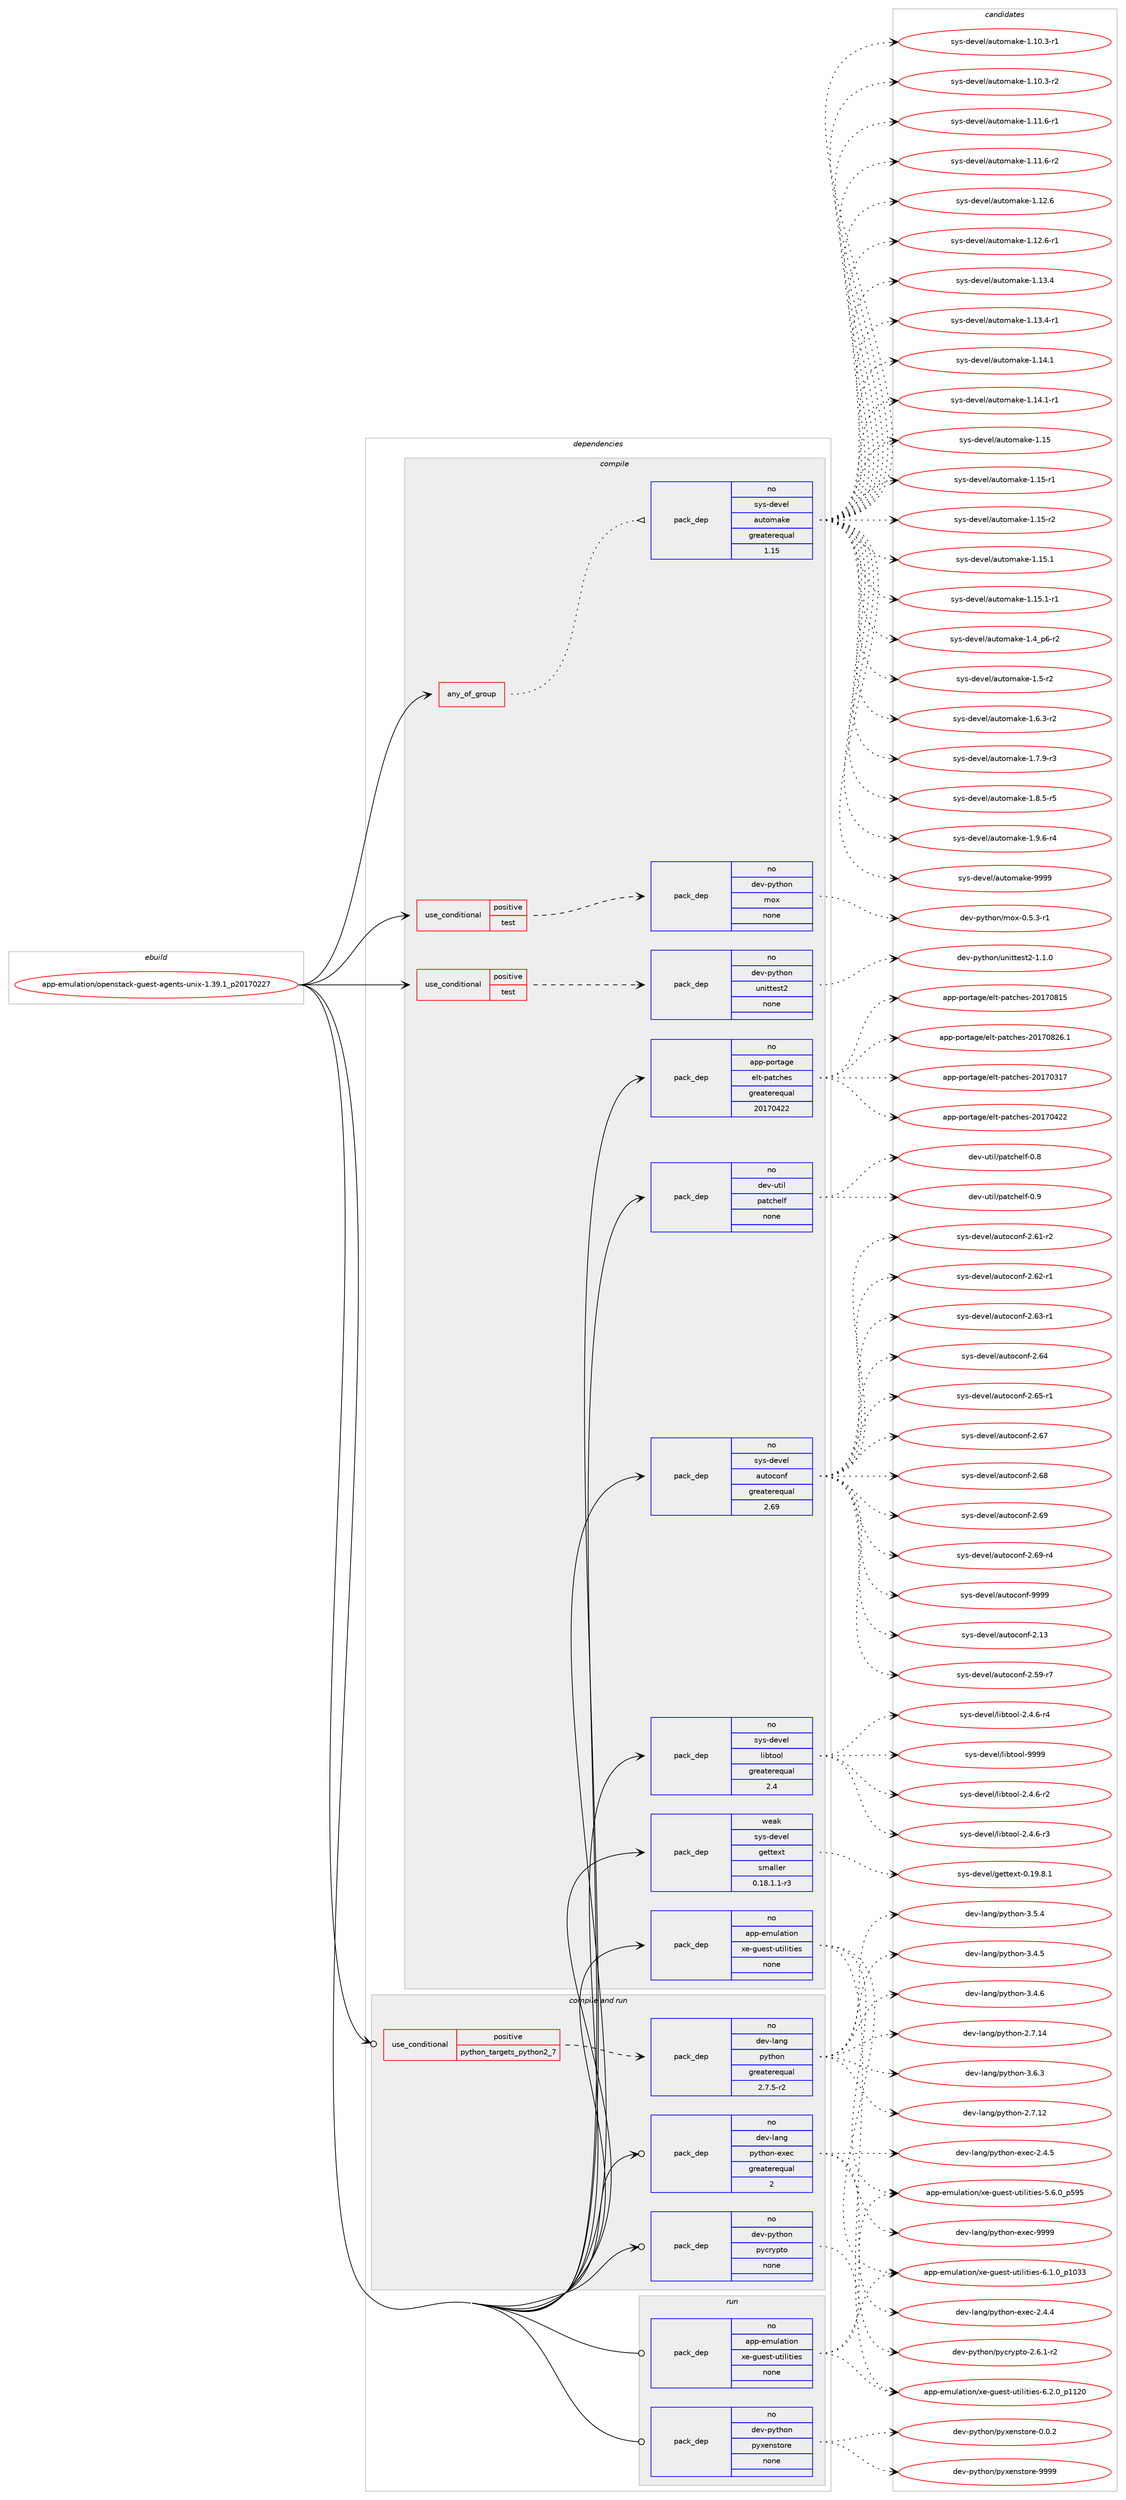 digraph prolog {

# *************
# Graph options
# *************

newrank=true;
concentrate=true;
compound=true;
graph [rankdir=LR,fontname=Helvetica,fontsize=10,ranksep=1.5];#, ranksep=2.5, nodesep=0.2];
edge  [arrowhead=vee];
node  [fontname=Helvetica,fontsize=10];

# **********
# The ebuild
# **********

subgraph cluster_leftcol {
color=gray;
rank=same;
label=<<i>ebuild</i>>;
id [label="app-emulation/openstack-guest-agents-unix-1.39.1_p20170227", color=red, width=4, href="../app-emulation/openstack-guest-agents-unix-1.39.1_p20170227.svg"];
}

# ****************
# The dependencies
# ****************

subgraph cluster_midcol {
color=gray;
label=<<i>dependencies</i>>;
subgraph cluster_compile {
fillcolor="#eeeeee";
style=filled;
label=<<i>compile</i>>;
subgraph any449 {
dependency23349 [label=<<TABLE BORDER="0" CELLBORDER="1" CELLSPACING="0" CELLPADDING="4"><TR><TD CELLPADDING="10">any_of_group</TD></TR></TABLE>>, shape=none, color=red];subgraph pack17312 {
dependency23350 [label=<<TABLE BORDER="0" CELLBORDER="1" CELLSPACING="0" CELLPADDING="4" WIDTH="220"><TR><TD ROWSPAN="6" CELLPADDING="30">pack_dep</TD></TR><TR><TD WIDTH="110">no</TD></TR><TR><TD>sys-devel</TD></TR><TR><TD>automake</TD></TR><TR><TD>greaterequal</TD></TR><TR><TD>1.15</TD></TR></TABLE>>, shape=none, color=blue];
}
dependency23349:e -> dependency23350:w [weight=20,style="dotted",arrowhead="oinv"];
}
id:e -> dependency23349:w [weight=20,style="solid",arrowhead="vee"];
subgraph cond5584 {
dependency23351 [label=<<TABLE BORDER="0" CELLBORDER="1" CELLSPACING="0" CELLPADDING="4"><TR><TD ROWSPAN="3" CELLPADDING="10">use_conditional</TD></TR><TR><TD>positive</TD></TR><TR><TD>test</TD></TR></TABLE>>, shape=none, color=red];
subgraph pack17313 {
dependency23352 [label=<<TABLE BORDER="0" CELLBORDER="1" CELLSPACING="0" CELLPADDING="4" WIDTH="220"><TR><TD ROWSPAN="6" CELLPADDING="30">pack_dep</TD></TR><TR><TD WIDTH="110">no</TD></TR><TR><TD>dev-python</TD></TR><TR><TD>mox</TD></TR><TR><TD>none</TD></TR><TR><TD></TD></TR></TABLE>>, shape=none, color=blue];
}
dependency23351:e -> dependency23352:w [weight=20,style="dashed",arrowhead="vee"];
}
id:e -> dependency23351:w [weight=20,style="solid",arrowhead="vee"];
subgraph cond5585 {
dependency23353 [label=<<TABLE BORDER="0" CELLBORDER="1" CELLSPACING="0" CELLPADDING="4"><TR><TD ROWSPAN="3" CELLPADDING="10">use_conditional</TD></TR><TR><TD>positive</TD></TR><TR><TD>test</TD></TR></TABLE>>, shape=none, color=red];
subgraph pack17314 {
dependency23354 [label=<<TABLE BORDER="0" CELLBORDER="1" CELLSPACING="0" CELLPADDING="4" WIDTH="220"><TR><TD ROWSPAN="6" CELLPADDING="30">pack_dep</TD></TR><TR><TD WIDTH="110">no</TD></TR><TR><TD>dev-python</TD></TR><TR><TD>unittest2</TD></TR><TR><TD>none</TD></TR><TR><TD></TD></TR></TABLE>>, shape=none, color=blue];
}
dependency23353:e -> dependency23354:w [weight=20,style="dashed",arrowhead="vee"];
}
id:e -> dependency23353:w [weight=20,style="solid",arrowhead="vee"];
subgraph pack17315 {
dependency23355 [label=<<TABLE BORDER="0" CELLBORDER="1" CELLSPACING="0" CELLPADDING="4" WIDTH="220"><TR><TD ROWSPAN="6" CELLPADDING="30">pack_dep</TD></TR><TR><TD WIDTH="110">no</TD></TR><TR><TD>app-emulation</TD></TR><TR><TD>xe-guest-utilities</TD></TR><TR><TD>none</TD></TR><TR><TD></TD></TR></TABLE>>, shape=none, color=blue];
}
id:e -> dependency23355:w [weight=20,style="solid",arrowhead="vee"];
subgraph pack17316 {
dependency23356 [label=<<TABLE BORDER="0" CELLBORDER="1" CELLSPACING="0" CELLPADDING="4" WIDTH="220"><TR><TD ROWSPAN="6" CELLPADDING="30">pack_dep</TD></TR><TR><TD WIDTH="110">no</TD></TR><TR><TD>app-portage</TD></TR><TR><TD>elt-patches</TD></TR><TR><TD>greaterequal</TD></TR><TR><TD>20170422</TD></TR></TABLE>>, shape=none, color=blue];
}
id:e -> dependency23356:w [weight=20,style="solid",arrowhead="vee"];
subgraph pack17317 {
dependency23357 [label=<<TABLE BORDER="0" CELLBORDER="1" CELLSPACING="0" CELLPADDING="4" WIDTH="220"><TR><TD ROWSPAN="6" CELLPADDING="30">pack_dep</TD></TR><TR><TD WIDTH="110">no</TD></TR><TR><TD>dev-util</TD></TR><TR><TD>patchelf</TD></TR><TR><TD>none</TD></TR><TR><TD></TD></TR></TABLE>>, shape=none, color=blue];
}
id:e -> dependency23357:w [weight=20,style="solid",arrowhead="vee"];
subgraph pack17318 {
dependency23358 [label=<<TABLE BORDER="0" CELLBORDER="1" CELLSPACING="0" CELLPADDING="4" WIDTH="220"><TR><TD ROWSPAN="6" CELLPADDING="30">pack_dep</TD></TR><TR><TD WIDTH="110">no</TD></TR><TR><TD>sys-devel</TD></TR><TR><TD>autoconf</TD></TR><TR><TD>greaterequal</TD></TR><TR><TD>2.69</TD></TR></TABLE>>, shape=none, color=blue];
}
id:e -> dependency23358:w [weight=20,style="solid",arrowhead="vee"];
subgraph pack17319 {
dependency23359 [label=<<TABLE BORDER="0" CELLBORDER="1" CELLSPACING="0" CELLPADDING="4" WIDTH="220"><TR><TD ROWSPAN="6" CELLPADDING="30">pack_dep</TD></TR><TR><TD WIDTH="110">no</TD></TR><TR><TD>sys-devel</TD></TR><TR><TD>libtool</TD></TR><TR><TD>greaterequal</TD></TR><TR><TD>2.4</TD></TR></TABLE>>, shape=none, color=blue];
}
id:e -> dependency23359:w [weight=20,style="solid",arrowhead="vee"];
subgraph pack17320 {
dependency23360 [label=<<TABLE BORDER="0" CELLBORDER="1" CELLSPACING="0" CELLPADDING="4" WIDTH="220"><TR><TD ROWSPAN="6" CELLPADDING="30">pack_dep</TD></TR><TR><TD WIDTH="110">weak</TD></TR><TR><TD>sys-devel</TD></TR><TR><TD>gettext</TD></TR><TR><TD>smaller</TD></TR><TR><TD>0.18.1.1-r3</TD></TR></TABLE>>, shape=none, color=blue];
}
id:e -> dependency23360:w [weight=20,style="solid",arrowhead="vee"];
}
subgraph cluster_compileandrun {
fillcolor="#eeeeee";
style=filled;
label=<<i>compile and run</i>>;
subgraph cond5586 {
dependency23361 [label=<<TABLE BORDER="0" CELLBORDER="1" CELLSPACING="0" CELLPADDING="4"><TR><TD ROWSPAN="3" CELLPADDING="10">use_conditional</TD></TR><TR><TD>positive</TD></TR><TR><TD>python_targets_python2_7</TD></TR></TABLE>>, shape=none, color=red];
subgraph pack17321 {
dependency23362 [label=<<TABLE BORDER="0" CELLBORDER="1" CELLSPACING="0" CELLPADDING="4" WIDTH="220"><TR><TD ROWSPAN="6" CELLPADDING="30">pack_dep</TD></TR><TR><TD WIDTH="110">no</TD></TR><TR><TD>dev-lang</TD></TR><TR><TD>python</TD></TR><TR><TD>greaterequal</TD></TR><TR><TD>2.7.5-r2</TD></TR></TABLE>>, shape=none, color=blue];
}
dependency23361:e -> dependency23362:w [weight=20,style="dashed",arrowhead="vee"];
}
id:e -> dependency23361:w [weight=20,style="solid",arrowhead="odotvee"];
subgraph pack17322 {
dependency23363 [label=<<TABLE BORDER="0" CELLBORDER="1" CELLSPACING="0" CELLPADDING="4" WIDTH="220"><TR><TD ROWSPAN="6" CELLPADDING="30">pack_dep</TD></TR><TR><TD WIDTH="110">no</TD></TR><TR><TD>dev-lang</TD></TR><TR><TD>python-exec</TD></TR><TR><TD>greaterequal</TD></TR><TR><TD>2</TD></TR></TABLE>>, shape=none, color=blue];
}
id:e -> dependency23363:w [weight=20,style="solid",arrowhead="odotvee"];
subgraph pack17323 {
dependency23364 [label=<<TABLE BORDER="0" CELLBORDER="1" CELLSPACING="0" CELLPADDING="4" WIDTH="220"><TR><TD ROWSPAN="6" CELLPADDING="30">pack_dep</TD></TR><TR><TD WIDTH="110">no</TD></TR><TR><TD>dev-python</TD></TR><TR><TD>pycrypto</TD></TR><TR><TD>none</TD></TR><TR><TD></TD></TR></TABLE>>, shape=none, color=blue];
}
id:e -> dependency23364:w [weight=20,style="solid",arrowhead="odotvee"];
}
subgraph cluster_run {
fillcolor="#eeeeee";
style=filled;
label=<<i>run</i>>;
subgraph pack17324 {
dependency23365 [label=<<TABLE BORDER="0" CELLBORDER="1" CELLSPACING="0" CELLPADDING="4" WIDTH="220"><TR><TD ROWSPAN="6" CELLPADDING="30">pack_dep</TD></TR><TR><TD WIDTH="110">no</TD></TR><TR><TD>app-emulation</TD></TR><TR><TD>xe-guest-utilities</TD></TR><TR><TD>none</TD></TR><TR><TD></TD></TR></TABLE>>, shape=none, color=blue];
}
id:e -> dependency23365:w [weight=20,style="solid",arrowhead="odot"];
subgraph pack17325 {
dependency23366 [label=<<TABLE BORDER="0" CELLBORDER="1" CELLSPACING="0" CELLPADDING="4" WIDTH="220"><TR><TD ROWSPAN="6" CELLPADDING="30">pack_dep</TD></TR><TR><TD WIDTH="110">no</TD></TR><TR><TD>dev-python</TD></TR><TR><TD>pyxenstore</TD></TR><TR><TD>none</TD></TR><TR><TD></TD></TR></TABLE>>, shape=none, color=blue];
}
id:e -> dependency23366:w [weight=20,style="solid",arrowhead="odot"];
}
}

# **************
# The candidates
# **************

subgraph cluster_choices {
rank=same;
color=gray;
label=<<i>candidates</i>>;

subgraph choice17312 {
color=black;
nodesep=1;
choice11512111545100101118101108479711711611110997107101454946494846514511449 [label="sys-devel/automake-1.10.3-r1", color=red, width=4,href="../sys-devel/automake-1.10.3-r1.svg"];
choice11512111545100101118101108479711711611110997107101454946494846514511450 [label="sys-devel/automake-1.10.3-r2", color=red, width=4,href="../sys-devel/automake-1.10.3-r2.svg"];
choice11512111545100101118101108479711711611110997107101454946494946544511449 [label="sys-devel/automake-1.11.6-r1", color=red, width=4,href="../sys-devel/automake-1.11.6-r1.svg"];
choice11512111545100101118101108479711711611110997107101454946494946544511450 [label="sys-devel/automake-1.11.6-r2", color=red, width=4,href="../sys-devel/automake-1.11.6-r2.svg"];
choice1151211154510010111810110847971171161111099710710145494649504654 [label="sys-devel/automake-1.12.6", color=red, width=4,href="../sys-devel/automake-1.12.6.svg"];
choice11512111545100101118101108479711711611110997107101454946495046544511449 [label="sys-devel/automake-1.12.6-r1", color=red, width=4,href="../sys-devel/automake-1.12.6-r1.svg"];
choice1151211154510010111810110847971171161111099710710145494649514652 [label="sys-devel/automake-1.13.4", color=red, width=4,href="../sys-devel/automake-1.13.4.svg"];
choice11512111545100101118101108479711711611110997107101454946495146524511449 [label="sys-devel/automake-1.13.4-r1", color=red, width=4,href="../sys-devel/automake-1.13.4-r1.svg"];
choice1151211154510010111810110847971171161111099710710145494649524649 [label="sys-devel/automake-1.14.1", color=red, width=4,href="../sys-devel/automake-1.14.1.svg"];
choice11512111545100101118101108479711711611110997107101454946495246494511449 [label="sys-devel/automake-1.14.1-r1", color=red, width=4,href="../sys-devel/automake-1.14.1-r1.svg"];
choice115121115451001011181011084797117116111109971071014549464953 [label="sys-devel/automake-1.15", color=red, width=4,href="../sys-devel/automake-1.15.svg"];
choice1151211154510010111810110847971171161111099710710145494649534511449 [label="sys-devel/automake-1.15-r1", color=red, width=4,href="../sys-devel/automake-1.15-r1.svg"];
choice1151211154510010111810110847971171161111099710710145494649534511450 [label="sys-devel/automake-1.15-r2", color=red, width=4,href="../sys-devel/automake-1.15-r2.svg"];
choice1151211154510010111810110847971171161111099710710145494649534649 [label="sys-devel/automake-1.15.1", color=red, width=4,href="../sys-devel/automake-1.15.1.svg"];
choice11512111545100101118101108479711711611110997107101454946495346494511449 [label="sys-devel/automake-1.15.1-r1", color=red, width=4,href="../sys-devel/automake-1.15.1-r1.svg"];
choice115121115451001011181011084797117116111109971071014549465295112544511450 [label="sys-devel/automake-1.4_p6-r2", color=red, width=4,href="../sys-devel/automake-1.4_p6-r2.svg"];
choice11512111545100101118101108479711711611110997107101454946534511450 [label="sys-devel/automake-1.5-r2", color=red, width=4,href="../sys-devel/automake-1.5-r2.svg"];
choice115121115451001011181011084797117116111109971071014549465446514511450 [label="sys-devel/automake-1.6.3-r2", color=red, width=4,href="../sys-devel/automake-1.6.3-r2.svg"];
choice115121115451001011181011084797117116111109971071014549465546574511451 [label="sys-devel/automake-1.7.9-r3", color=red, width=4,href="../sys-devel/automake-1.7.9-r3.svg"];
choice115121115451001011181011084797117116111109971071014549465646534511453 [label="sys-devel/automake-1.8.5-r5", color=red, width=4,href="../sys-devel/automake-1.8.5-r5.svg"];
choice115121115451001011181011084797117116111109971071014549465746544511452 [label="sys-devel/automake-1.9.6-r4", color=red, width=4,href="../sys-devel/automake-1.9.6-r4.svg"];
choice115121115451001011181011084797117116111109971071014557575757 [label="sys-devel/automake-9999", color=red, width=4,href="../sys-devel/automake-9999.svg"];
dependency23350:e -> choice11512111545100101118101108479711711611110997107101454946494846514511449:w [style=dotted,weight="100"];
dependency23350:e -> choice11512111545100101118101108479711711611110997107101454946494846514511450:w [style=dotted,weight="100"];
dependency23350:e -> choice11512111545100101118101108479711711611110997107101454946494946544511449:w [style=dotted,weight="100"];
dependency23350:e -> choice11512111545100101118101108479711711611110997107101454946494946544511450:w [style=dotted,weight="100"];
dependency23350:e -> choice1151211154510010111810110847971171161111099710710145494649504654:w [style=dotted,weight="100"];
dependency23350:e -> choice11512111545100101118101108479711711611110997107101454946495046544511449:w [style=dotted,weight="100"];
dependency23350:e -> choice1151211154510010111810110847971171161111099710710145494649514652:w [style=dotted,weight="100"];
dependency23350:e -> choice11512111545100101118101108479711711611110997107101454946495146524511449:w [style=dotted,weight="100"];
dependency23350:e -> choice1151211154510010111810110847971171161111099710710145494649524649:w [style=dotted,weight="100"];
dependency23350:e -> choice11512111545100101118101108479711711611110997107101454946495246494511449:w [style=dotted,weight="100"];
dependency23350:e -> choice115121115451001011181011084797117116111109971071014549464953:w [style=dotted,weight="100"];
dependency23350:e -> choice1151211154510010111810110847971171161111099710710145494649534511449:w [style=dotted,weight="100"];
dependency23350:e -> choice1151211154510010111810110847971171161111099710710145494649534511450:w [style=dotted,weight="100"];
dependency23350:e -> choice1151211154510010111810110847971171161111099710710145494649534649:w [style=dotted,weight="100"];
dependency23350:e -> choice11512111545100101118101108479711711611110997107101454946495346494511449:w [style=dotted,weight="100"];
dependency23350:e -> choice115121115451001011181011084797117116111109971071014549465295112544511450:w [style=dotted,weight="100"];
dependency23350:e -> choice11512111545100101118101108479711711611110997107101454946534511450:w [style=dotted,weight="100"];
dependency23350:e -> choice115121115451001011181011084797117116111109971071014549465446514511450:w [style=dotted,weight="100"];
dependency23350:e -> choice115121115451001011181011084797117116111109971071014549465546574511451:w [style=dotted,weight="100"];
dependency23350:e -> choice115121115451001011181011084797117116111109971071014549465646534511453:w [style=dotted,weight="100"];
dependency23350:e -> choice115121115451001011181011084797117116111109971071014549465746544511452:w [style=dotted,weight="100"];
dependency23350:e -> choice115121115451001011181011084797117116111109971071014557575757:w [style=dotted,weight="100"];
}
subgraph choice17313 {
color=black;
nodesep=1;
choice10010111845112121116104111110471091111204548465346514511449 [label="dev-python/mox-0.5.3-r1", color=red, width=4,href="../dev-python/mox-0.5.3-r1.svg"];
dependency23352:e -> choice10010111845112121116104111110471091111204548465346514511449:w [style=dotted,weight="100"];
}
subgraph choice17314 {
color=black;
nodesep=1;
choice100101118451121211161041111104711711010511611610111511650454946494648 [label="dev-python/unittest2-1.1.0", color=red, width=4,href="../dev-python/unittest2-1.1.0.svg"];
dependency23354:e -> choice100101118451121211161041111104711711010511611610111511650454946494648:w [style=dotted,weight="100"];
}
subgraph choice17315 {
color=black;
nodesep=1;
choice97112112451011091171089711610511111047120101451031171011151164511711610510810511610510111545534654464895112535753 [label="app-emulation/xe-guest-utilities-5.6.0_p595", color=red, width=4,href="../app-emulation/xe-guest-utilities-5.6.0_p595.svg"];
choice9711211245101109117108971161051111104712010145103117101115116451171161051081051161051011154554464946489511249485151 [label="app-emulation/xe-guest-utilities-6.1.0_p1033", color=red, width=4,href="../app-emulation/xe-guest-utilities-6.1.0_p1033.svg"];
choice9711211245101109117108971161051111104712010145103117101115116451171161051081051161051011154554465046489511249495048 [label="app-emulation/xe-guest-utilities-6.2.0_p1120", color=red, width=4,href="../app-emulation/xe-guest-utilities-6.2.0_p1120.svg"];
dependency23355:e -> choice97112112451011091171089711610511111047120101451031171011151164511711610510810511610510111545534654464895112535753:w [style=dotted,weight="100"];
dependency23355:e -> choice9711211245101109117108971161051111104712010145103117101115116451171161051081051161051011154554464946489511249485151:w [style=dotted,weight="100"];
dependency23355:e -> choice9711211245101109117108971161051111104712010145103117101115116451171161051081051161051011154554465046489511249495048:w [style=dotted,weight="100"];
}
subgraph choice17316 {
color=black;
nodesep=1;
choice97112112451121111141169710310147101108116451129711699104101115455048495548514955 [label="app-portage/elt-patches-20170317", color=red, width=4,href="../app-portage/elt-patches-20170317.svg"];
choice97112112451121111141169710310147101108116451129711699104101115455048495548525050 [label="app-portage/elt-patches-20170422", color=red, width=4,href="../app-portage/elt-patches-20170422.svg"];
choice97112112451121111141169710310147101108116451129711699104101115455048495548564953 [label="app-portage/elt-patches-20170815", color=red, width=4,href="../app-portage/elt-patches-20170815.svg"];
choice971121124511211111411697103101471011081164511297116991041011154550484955485650544649 [label="app-portage/elt-patches-20170826.1", color=red, width=4,href="../app-portage/elt-patches-20170826.1.svg"];
dependency23356:e -> choice97112112451121111141169710310147101108116451129711699104101115455048495548514955:w [style=dotted,weight="100"];
dependency23356:e -> choice97112112451121111141169710310147101108116451129711699104101115455048495548525050:w [style=dotted,weight="100"];
dependency23356:e -> choice97112112451121111141169710310147101108116451129711699104101115455048495548564953:w [style=dotted,weight="100"];
dependency23356:e -> choice971121124511211111411697103101471011081164511297116991041011154550484955485650544649:w [style=dotted,weight="100"];
}
subgraph choice17317 {
color=black;
nodesep=1;
choice1001011184511711610510847112971169910410110810245484656 [label="dev-util/patchelf-0.8", color=red, width=4,href="../dev-util/patchelf-0.8.svg"];
choice1001011184511711610510847112971169910410110810245484657 [label="dev-util/patchelf-0.9", color=red, width=4,href="../dev-util/patchelf-0.9.svg"];
dependency23357:e -> choice1001011184511711610510847112971169910410110810245484656:w [style=dotted,weight="100"];
dependency23357:e -> choice1001011184511711610510847112971169910410110810245484657:w [style=dotted,weight="100"];
}
subgraph choice17318 {
color=black;
nodesep=1;
choice115121115451001011181011084797117116111991111101024550464951 [label="sys-devel/autoconf-2.13", color=red, width=4,href="../sys-devel/autoconf-2.13.svg"];
choice1151211154510010111810110847971171161119911111010245504653574511455 [label="sys-devel/autoconf-2.59-r7", color=red, width=4,href="../sys-devel/autoconf-2.59-r7.svg"];
choice1151211154510010111810110847971171161119911111010245504654494511450 [label="sys-devel/autoconf-2.61-r2", color=red, width=4,href="../sys-devel/autoconf-2.61-r2.svg"];
choice1151211154510010111810110847971171161119911111010245504654504511449 [label="sys-devel/autoconf-2.62-r1", color=red, width=4,href="../sys-devel/autoconf-2.62-r1.svg"];
choice1151211154510010111810110847971171161119911111010245504654514511449 [label="sys-devel/autoconf-2.63-r1", color=red, width=4,href="../sys-devel/autoconf-2.63-r1.svg"];
choice115121115451001011181011084797117116111991111101024550465452 [label="sys-devel/autoconf-2.64", color=red, width=4,href="../sys-devel/autoconf-2.64.svg"];
choice1151211154510010111810110847971171161119911111010245504654534511449 [label="sys-devel/autoconf-2.65-r1", color=red, width=4,href="../sys-devel/autoconf-2.65-r1.svg"];
choice115121115451001011181011084797117116111991111101024550465455 [label="sys-devel/autoconf-2.67", color=red, width=4,href="../sys-devel/autoconf-2.67.svg"];
choice115121115451001011181011084797117116111991111101024550465456 [label="sys-devel/autoconf-2.68", color=red, width=4,href="../sys-devel/autoconf-2.68.svg"];
choice115121115451001011181011084797117116111991111101024550465457 [label="sys-devel/autoconf-2.69", color=red, width=4,href="../sys-devel/autoconf-2.69.svg"];
choice1151211154510010111810110847971171161119911111010245504654574511452 [label="sys-devel/autoconf-2.69-r4", color=red, width=4,href="../sys-devel/autoconf-2.69-r4.svg"];
choice115121115451001011181011084797117116111991111101024557575757 [label="sys-devel/autoconf-9999", color=red, width=4,href="../sys-devel/autoconf-9999.svg"];
dependency23358:e -> choice115121115451001011181011084797117116111991111101024550464951:w [style=dotted,weight="100"];
dependency23358:e -> choice1151211154510010111810110847971171161119911111010245504653574511455:w [style=dotted,weight="100"];
dependency23358:e -> choice1151211154510010111810110847971171161119911111010245504654494511450:w [style=dotted,weight="100"];
dependency23358:e -> choice1151211154510010111810110847971171161119911111010245504654504511449:w [style=dotted,weight="100"];
dependency23358:e -> choice1151211154510010111810110847971171161119911111010245504654514511449:w [style=dotted,weight="100"];
dependency23358:e -> choice115121115451001011181011084797117116111991111101024550465452:w [style=dotted,weight="100"];
dependency23358:e -> choice1151211154510010111810110847971171161119911111010245504654534511449:w [style=dotted,weight="100"];
dependency23358:e -> choice115121115451001011181011084797117116111991111101024550465455:w [style=dotted,weight="100"];
dependency23358:e -> choice115121115451001011181011084797117116111991111101024550465456:w [style=dotted,weight="100"];
dependency23358:e -> choice115121115451001011181011084797117116111991111101024550465457:w [style=dotted,weight="100"];
dependency23358:e -> choice1151211154510010111810110847971171161119911111010245504654574511452:w [style=dotted,weight="100"];
dependency23358:e -> choice115121115451001011181011084797117116111991111101024557575757:w [style=dotted,weight="100"];
}
subgraph choice17319 {
color=black;
nodesep=1;
choice1151211154510010111810110847108105981161111111084550465246544511450 [label="sys-devel/libtool-2.4.6-r2", color=red, width=4,href="../sys-devel/libtool-2.4.6-r2.svg"];
choice1151211154510010111810110847108105981161111111084550465246544511451 [label="sys-devel/libtool-2.4.6-r3", color=red, width=4,href="../sys-devel/libtool-2.4.6-r3.svg"];
choice1151211154510010111810110847108105981161111111084550465246544511452 [label="sys-devel/libtool-2.4.6-r4", color=red, width=4,href="../sys-devel/libtool-2.4.6-r4.svg"];
choice1151211154510010111810110847108105981161111111084557575757 [label="sys-devel/libtool-9999", color=red, width=4,href="../sys-devel/libtool-9999.svg"];
dependency23359:e -> choice1151211154510010111810110847108105981161111111084550465246544511450:w [style=dotted,weight="100"];
dependency23359:e -> choice1151211154510010111810110847108105981161111111084550465246544511451:w [style=dotted,weight="100"];
dependency23359:e -> choice1151211154510010111810110847108105981161111111084550465246544511452:w [style=dotted,weight="100"];
dependency23359:e -> choice1151211154510010111810110847108105981161111111084557575757:w [style=dotted,weight="100"];
}
subgraph choice17320 {
color=black;
nodesep=1;
choice1151211154510010111810110847103101116116101120116454846495746564649 [label="sys-devel/gettext-0.19.8.1", color=red, width=4,href="../sys-devel/gettext-0.19.8.1.svg"];
dependency23360:e -> choice1151211154510010111810110847103101116116101120116454846495746564649:w [style=dotted,weight="100"];
}
subgraph choice17321 {
color=black;
nodesep=1;
choice10010111845108971101034711212111610411111045504655464950 [label="dev-lang/python-2.7.12", color=red, width=4,href="../dev-lang/python-2.7.12.svg"];
choice10010111845108971101034711212111610411111045504655464952 [label="dev-lang/python-2.7.14", color=red, width=4,href="../dev-lang/python-2.7.14.svg"];
choice100101118451089711010347112121116104111110455146524653 [label="dev-lang/python-3.4.5", color=red, width=4,href="../dev-lang/python-3.4.5.svg"];
choice100101118451089711010347112121116104111110455146524654 [label="dev-lang/python-3.4.6", color=red, width=4,href="../dev-lang/python-3.4.6.svg"];
choice100101118451089711010347112121116104111110455146534652 [label="dev-lang/python-3.5.4", color=red, width=4,href="../dev-lang/python-3.5.4.svg"];
choice100101118451089711010347112121116104111110455146544651 [label="dev-lang/python-3.6.3", color=red, width=4,href="../dev-lang/python-3.6.3.svg"];
dependency23362:e -> choice10010111845108971101034711212111610411111045504655464950:w [style=dotted,weight="100"];
dependency23362:e -> choice10010111845108971101034711212111610411111045504655464952:w [style=dotted,weight="100"];
dependency23362:e -> choice100101118451089711010347112121116104111110455146524653:w [style=dotted,weight="100"];
dependency23362:e -> choice100101118451089711010347112121116104111110455146524654:w [style=dotted,weight="100"];
dependency23362:e -> choice100101118451089711010347112121116104111110455146534652:w [style=dotted,weight="100"];
dependency23362:e -> choice100101118451089711010347112121116104111110455146544651:w [style=dotted,weight="100"];
}
subgraph choice17322 {
color=black;
nodesep=1;
choice1001011184510897110103471121211161041111104510112010199455046524652 [label="dev-lang/python-exec-2.4.4", color=red, width=4,href="../dev-lang/python-exec-2.4.4.svg"];
choice1001011184510897110103471121211161041111104510112010199455046524653 [label="dev-lang/python-exec-2.4.5", color=red, width=4,href="../dev-lang/python-exec-2.4.5.svg"];
choice10010111845108971101034711212111610411111045101120101994557575757 [label="dev-lang/python-exec-9999", color=red, width=4,href="../dev-lang/python-exec-9999.svg"];
dependency23363:e -> choice1001011184510897110103471121211161041111104510112010199455046524652:w [style=dotted,weight="100"];
dependency23363:e -> choice1001011184510897110103471121211161041111104510112010199455046524653:w [style=dotted,weight="100"];
dependency23363:e -> choice10010111845108971101034711212111610411111045101120101994557575757:w [style=dotted,weight="100"];
}
subgraph choice17323 {
color=black;
nodesep=1;
choice1001011184511212111610411111047112121991141211121161114550465446494511450 [label="dev-python/pycrypto-2.6.1-r2", color=red, width=4,href="../dev-python/pycrypto-2.6.1-r2.svg"];
dependency23364:e -> choice1001011184511212111610411111047112121991141211121161114550465446494511450:w [style=dotted,weight="100"];
}
subgraph choice17324 {
color=black;
nodesep=1;
choice97112112451011091171089711610511111047120101451031171011151164511711610510810511610510111545534654464895112535753 [label="app-emulation/xe-guest-utilities-5.6.0_p595", color=red, width=4,href="../app-emulation/xe-guest-utilities-5.6.0_p595.svg"];
choice9711211245101109117108971161051111104712010145103117101115116451171161051081051161051011154554464946489511249485151 [label="app-emulation/xe-guest-utilities-6.1.0_p1033", color=red, width=4,href="../app-emulation/xe-guest-utilities-6.1.0_p1033.svg"];
choice9711211245101109117108971161051111104712010145103117101115116451171161051081051161051011154554465046489511249495048 [label="app-emulation/xe-guest-utilities-6.2.0_p1120", color=red, width=4,href="../app-emulation/xe-guest-utilities-6.2.0_p1120.svg"];
dependency23365:e -> choice97112112451011091171089711610511111047120101451031171011151164511711610510810511610510111545534654464895112535753:w [style=dotted,weight="100"];
dependency23365:e -> choice9711211245101109117108971161051111104712010145103117101115116451171161051081051161051011154554464946489511249485151:w [style=dotted,weight="100"];
dependency23365:e -> choice9711211245101109117108971161051111104712010145103117101115116451171161051081051161051011154554465046489511249495048:w [style=dotted,weight="100"];
}
subgraph choice17325 {
color=black;
nodesep=1;
choice1001011184511212111610411111047112121120101110115116111114101454846484650 [label="dev-python/pyxenstore-0.0.2", color=red, width=4,href="../dev-python/pyxenstore-0.0.2.svg"];
choice10010111845112121116104111110471121211201011101151161111141014557575757 [label="dev-python/pyxenstore-9999", color=red, width=4,href="../dev-python/pyxenstore-9999.svg"];
dependency23366:e -> choice1001011184511212111610411111047112121120101110115116111114101454846484650:w [style=dotted,weight="100"];
dependency23366:e -> choice10010111845112121116104111110471121211201011101151161111141014557575757:w [style=dotted,weight="100"];
}
}

}
